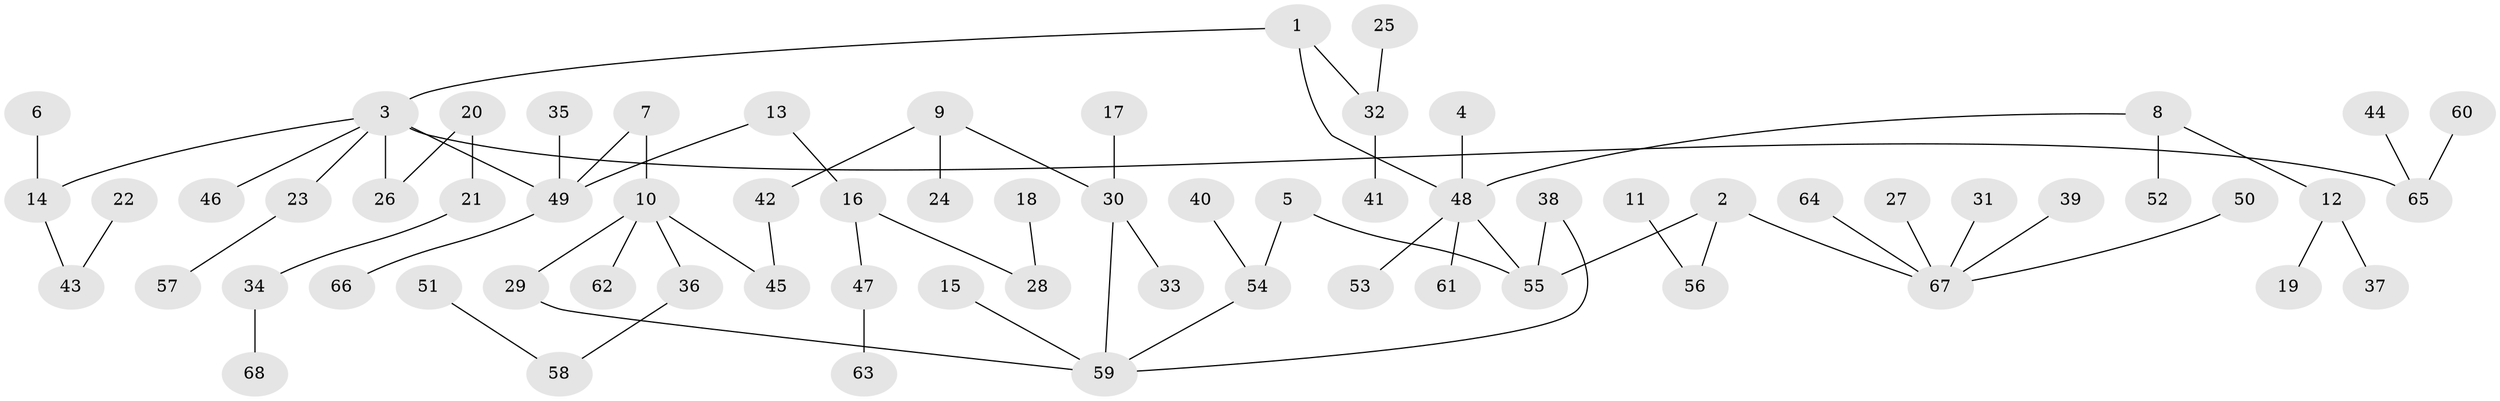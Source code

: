 // original degree distribution, {3: 0.19852941176470587, 8: 0.007352941176470588, 7: 0.014705882352941176, 6: 0.014705882352941176, 4: 0.058823529411764705, 2: 0.18382352941176472, 1: 0.5073529411764706, 5: 0.014705882352941176}
// Generated by graph-tools (version 1.1) at 2025/36/03/04/25 23:36:13]
// undirected, 68 vertices, 70 edges
graph export_dot {
  node [color=gray90,style=filled];
  1;
  2;
  3;
  4;
  5;
  6;
  7;
  8;
  9;
  10;
  11;
  12;
  13;
  14;
  15;
  16;
  17;
  18;
  19;
  20;
  21;
  22;
  23;
  24;
  25;
  26;
  27;
  28;
  29;
  30;
  31;
  32;
  33;
  34;
  35;
  36;
  37;
  38;
  39;
  40;
  41;
  42;
  43;
  44;
  45;
  46;
  47;
  48;
  49;
  50;
  51;
  52;
  53;
  54;
  55;
  56;
  57;
  58;
  59;
  60;
  61;
  62;
  63;
  64;
  65;
  66;
  67;
  68;
  1 -- 3 [weight=1.0];
  1 -- 32 [weight=1.0];
  1 -- 48 [weight=1.0];
  2 -- 55 [weight=1.0];
  2 -- 56 [weight=1.0];
  2 -- 67 [weight=1.0];
  3 -- 14 [weight=1.0];
  3 -- 23 [weight=1.0];
  3 -- 26 [weight=1.0];
  3 -- 46 [weight=1.0];
  3 -- 49 [weight=1.0];
  3 -- 65 [weight=1.0];
  4 -- 48 [weight=1.0];
  5 -- 54 [weight=1.0];
  5 -- 55 [weight=1.0];
  6 -- 14 [weight=1.0];
  7 -- 10 [weight=1.0];
  7 -- 49 [weight=1.0];
  8 -- 12 [weight=1.0];
  8 -- 48 [weight=1.0];
  8 -- 52 [weight=1.0];
  9 -- 24 [weight=1.0];
  9 -- 30 [weight=1.0];
  9 -- 42 [weight=1.0];
  10 -- 29 [weight=1.0];
  10 -- 36 [weight=1.0];
  10 -- 45 [weight=1.0];
  10 -- 62 [weight=1.0];
  11 -- 56 [weight=1.0];
  12 -- 19 [weight=1.0];
  12 -- 37 [weight=1.0];
  13 -- 16 [weight=1.0];
  13 -- 49 [weight=1.0];
  14 -- 43 [weight=1.0];
  15 -- 59 [weight=1.0];
  16 -- 28 [weight=1.0];
  16 -- 47 [weight=1.0];
  17 -- 30 [weight=1.0];
  18 -- 28 [weight=1.0];
  20 -- 21 [weight=1.0];
  20 -- 26 [weight=1.0];
  21 -- 34 [weight=1.0];
  22 -- 43 [weight=1.0];
  23 -- 57 [weight=1.0];
  25 -- 32 [weight=1.0];
  27 -- 67 [weight=1.0];
  29 -- 59 [weight=1.0];
  30 -- 33 [weight=1.0];
  30 -- 59 [weight=1.0];
  31 -- 67 [weight=1.0];
  32 -- 41 [weight=1.0];
  34 -- 68 [weight=1.0];
  35 -- 49 [weight=1.0];
  36 -- 58 [weight=1.0];
  38 -- 55 [weight=1.0];
  38 -- 59 [weight=1.0];
  39 -- 67 [weight=1.0];
  40 -- 54 [weight=1.0];
  42 -- 45 [weight=1.0];
  44 -- 65 [weight=1.0];
  47 -- 63 [weight=1.0];
  48 -- 53 [weight=1.0];
  48 -- 55 [weight=1.0];
  48 -- 61 [weight=1.0];
  49 -- 66 [weight=1.0];
  50 -- 67 [weight=1.0];
  51 -- 58 [weight=1.0];
  54 -- 59 [weight=1.0];
  60 -- 65 [weight=1.0];
  64 -- 67 [weight=1.0];
}

